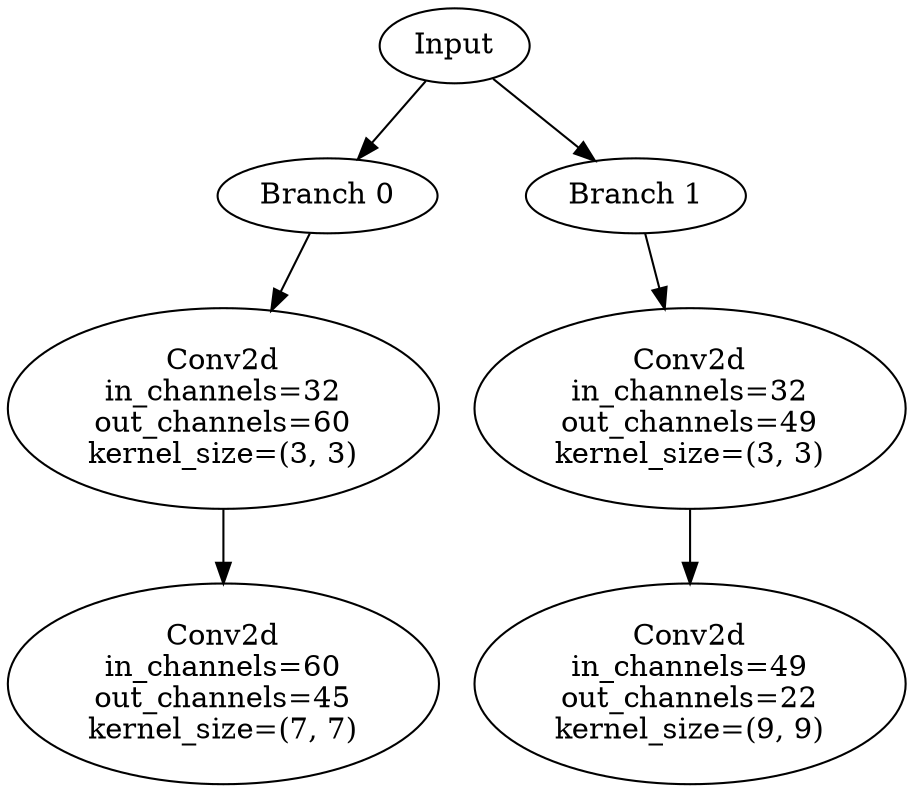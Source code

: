 // Inception Module - Coral 53
digraph {
	Input [label=Input]
	Branch_0 [label="Branch 0"]
	Input -> Branch_0
	Branch_0_Layer_0 [label="Conv2d
in_channels=32
out_channels=60
kernel_size=(3, 3)"]
	Branch_0 -> Branch_0_Layer_0
	Branch_0_Layer_1 [label="Conv2d
in_channels=60
out_channels=45
kernel_size=(7, 7)"]
	Branch_0_Layer_0 -> Branch_0_Layer_1
	Branch_1 [label="Branch 1"]
	Input -> Branch_1
	Branch_1_Layer_0 [label="Conv2d
in_channels=32
out_channels=49
kernel_size=(3, 3)"]
	Branch_1 -> Branch_1_Layer_0
	Branch_1_Layer_1 [label="Conv2d
in_channels=49
out_channels=22
kernel_size=(9, 9)"]
	Branch_1_Layer_0 -> Branch_1_Layer_1
}
